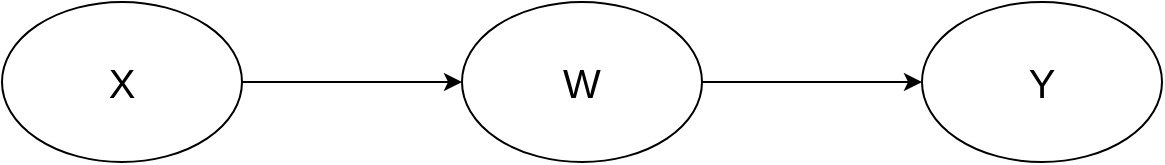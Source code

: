 <mxfile version="13.6.2" type="device"><diagram id="QcTKyOxVdvwRKpHvIn_l" name="Page-1"><mxGraphModel dx="1350" dy="816" grid="1" gridSize="10" guides="1" tooltips="1" connect="1" arrows="1" fold="1" page="1" pageScale="1" pageWidth="850" pageHeight="1100" math="0" shadow="0"><root><mxCell id="0"/><mxCell id="1" parent="0"/><mxCell id="gltGoZE4IF67yqfcllUv-1" value="&lt;font style=&quot;font-size: 20px&quot;&gt;X&lt;/font&gt;" style="ellipse;whiteSpace=wrap;html=1;" vertex="1" parent="1"><mxGeometry x="100" y="140" width="120" height="80" as="geometry"/></mxCell><mxCell id="gltGoZE4IF67yqfcllUv-2" value="&lt;font style=&quot;font-size: 20px&quot;&gt;Y&lt;/font&gt;" style="ellipse;whiteSpace=wrap;html=1;" vertex="1" parent="1"><mxGeometry x="560" y="140" width="120" height="80" as="geometry"/></mxCell><mxCell id="gltGoZE4IF67yqfcllUv-5" value="&lt;font style=&quot;font-size: 20px&quot;&gt;W&lt;/font&gt;" style="ellipse;whiteSpace=wrap;html=1;" vertex="1" parent="1"><mxGeometry x="330" y="140" width="120" height="80" as="geometry"/></mxCell><mxCell id="gltGoZE4IF67yqfcllUv-6" value="" style="endArrow=classic;html=1;exitX=1;exitY=0.5;exitDx=0;exitDy=0;entryX=0;entryY=0.5;entryDx=0;entryDy=0;" edge="1" parent="1" source="gltGoZE4IF67yqfcllUv-1" target="gltGoZE4IF67yqfcllUv-5"><mxGeometry width="50" height="50" relative="1" as="geometry"><mxPoint x="400" y="440" as="sourcePoint"/><mxPoint x="450" y="390" as="targetPoint"/></mxGeometry></mxCell><mxCell id="gltGoZE4IF67yqfcllUv-7" value="" style="endArrow=classic;html=1;exitX=1;exitY=0.5;exitDx=0;exitDy=0;entryX=0;entryY=0.5;entryDx=0;entryDy=0;" edge="1" parent="1" source="gltGoZE4IF67yqfcllUv-5" target="gltGoZE4IF67yqfcllUv-2"><mxGeometry width="50" height="50" relative="1" as="geometry"><mxPoint x="460" y="280" as="sourcePoint"/><mxPoint x="570" y="280" as="targetPoint"/></mxGeometry></mxCell></root></mxGraphModel></diagram></mxfile>
